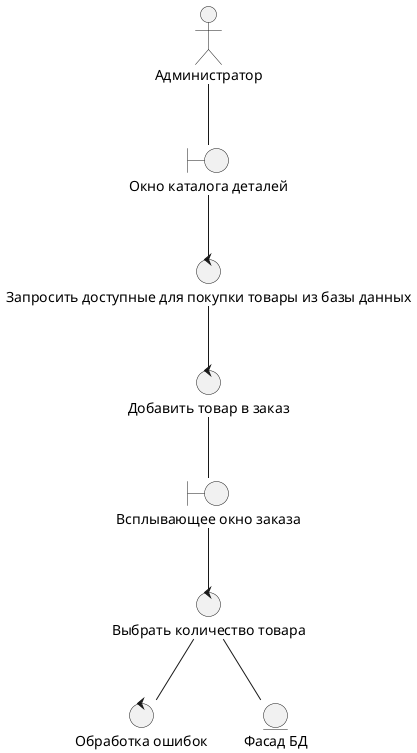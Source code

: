 @startuml


actor "Aдминистратор" as admin

boundary "Окно каталога деталей" as admin_order_list

control "Добавить товар в заказ" as add_to_order 

control "Запросить доступные для покупки товары из базы данных" as give_me_details 

boundary "Всплывающее окно заказа" as admin_selected_order

control "Выбрать количество товара" as choose_count

control "Обработка ошибок" as check_mistakes

entity "Фасад БД" as facade_bd

admin -- admin_order_list

admin_order_list -- give_me_details

give_me_details--add_to_order

add_to_order -- admin_selected_order

admin_selected_order--choose_count

choose_count--facade_bd

choose_count--check_mistakes


@enduml
